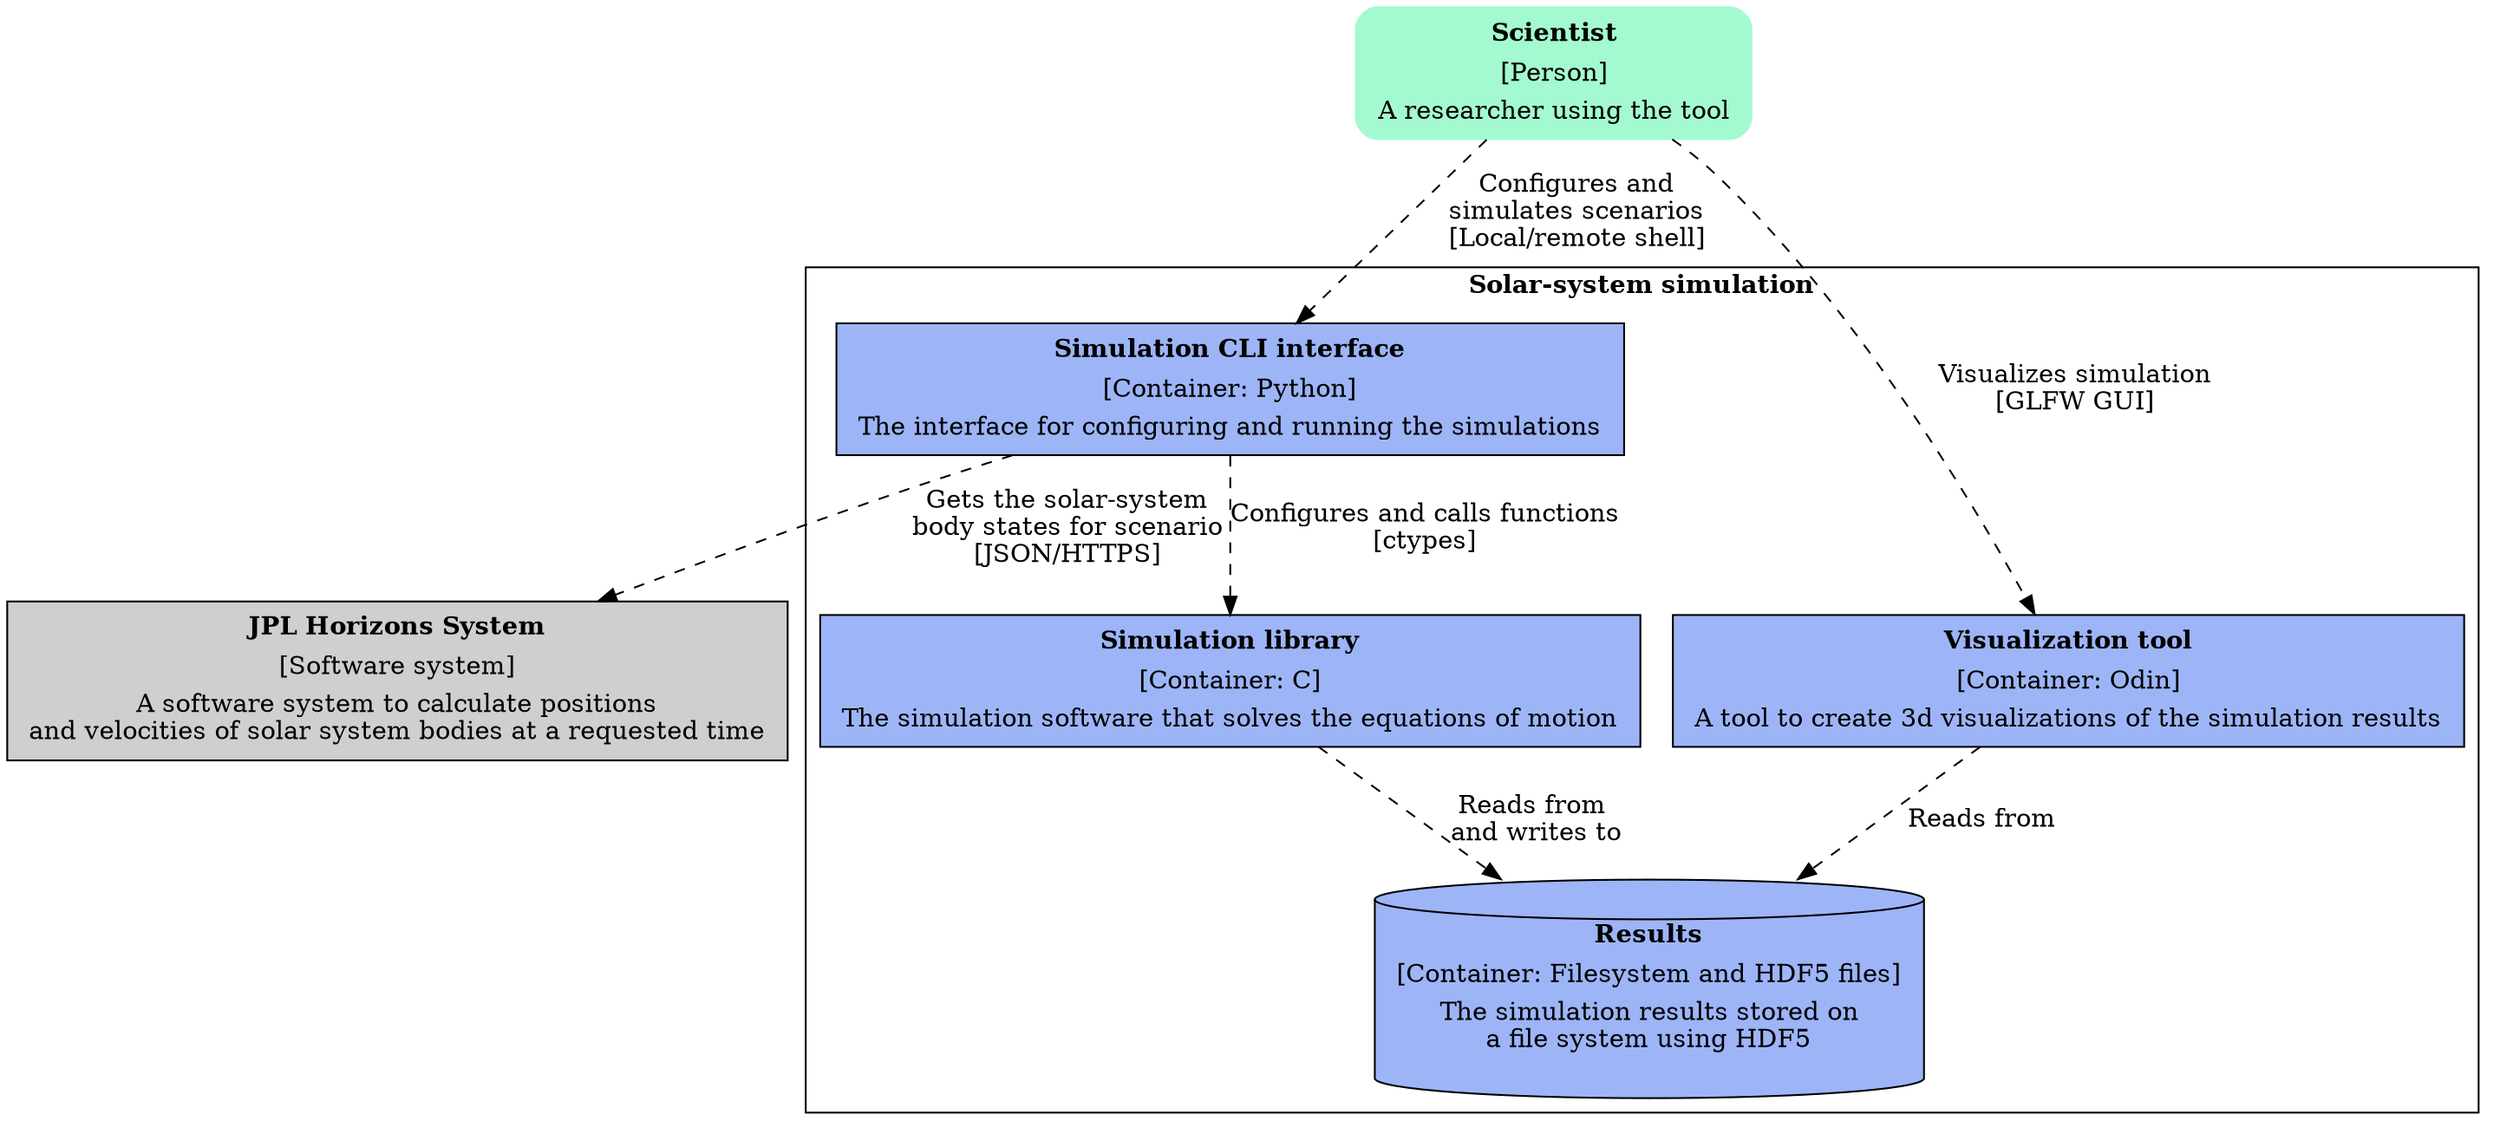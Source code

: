 digraph iterative{
    rankdir="TB";
    dpi=300;
    edge [ style=dashed ];
    node[
        shape = rect
        style = "filled, rounded"
        color = "#a4fad0"
    ];
    user [
        label=<
            <table border="0" cellborder="0">
                <tr> <td><b>Scientist</b></td> </tr>
                <tr> <td>[Person]</td> </tr>
                <tr> <td>A researcher using the tool</td> </tr>
            </table>
        >
    ]
    node[
        shape = rect
        style = filled
        fillcolor = "#9db5f7"
        color = "black"
    ];
    subgraph cluster_software {
        label=<<b>Solar-system simulation</b>>
        // style = "dashed"
        cli [
            label=<
                <table border="0" cellborder="0">
                    <tr> <td><b>Simulation CLI interface</b></td> </tr>
                    <tr> <td>[Container: Python]</td> </tr>
                    <tr> <td>The interface for configuring and running the simulations</td> </tr>
                </table>
            >
        ]
        lib [
            label=<
                <table border="0" cellborder="0">
                    <tr> <td><b>Simulation library</b></td> </tr>
                    <tr> <td>[Container: C]</td> </tr>
                    <tr> <td>The simulation software that solves the equations of motion</td> </tr>
                </table>
            >
        ]
        vis [
            label=<
                <table border="0" cellborder="0">
                    <tr> <td><b>Visualization tool</b></td> </tr>
                    <tr> <td>[Container: Odin]</td> </tr>
                    <tr> <td>A tool to create 3d visualizations of the simulation results</td> </tr>
                </table>
            >
        ]
        storage [
            shape = cylinder
            label=<
                <table border="0" cellborder="0">
                    <tr> <td><b>Results</b></td> </tr>
                    <tr> <td>[Container: Filesystem and HDF5 files]</td> </tr>
                    <tr> <td>The simulation results stored on<br/>a file system using HDF5</td> </tr>
                </table>
            >
        ]
    }
    node[
        shape = rect
        style = filled
        fillcolor = "#cfcfcf"
        color = "black"
    ];
    horizons [
        label=<
            <table border="0" cellborder="0">
                <tr> <td><b>JPL Horizons System</b></td> </tr>
                <tr> <td>[Software system]</td> </tr>
                <tr> <td>A software system to calculate positions<br/>and velocities of solar system bodies at a requested time</td> </tr>
            </table>
        >
    ]
    user -> cli [label="Configures and\nsimulates scenarios\n[Local/remote shell]"]
    cli -> horizons [label="Gets the solar-system\nbody states for scenario\n[JSON/HTTPS]"]
    cli -> lib [label="Configures and calls functions\n[ctypes]"]
    lib -> storage [label="Reads from \nand writes to"]
    vis -> storage [label="Reads from"]
    user -> vis [label="Visualizes simulation\n[GLFW GUI]"]
}
